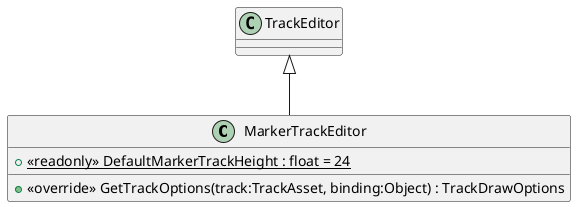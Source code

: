 @startuml
class MarkerTrackEditor {
    + {static} <<readonly>> DefaultMarkerTrackHeight : float = 24
    + <<override>> GetTrackOptions(track:TrackAsset, binding:Object) : TrackDrawOptions
}
TrackEditor <|-- MarkerTrackEditor
@enduml
